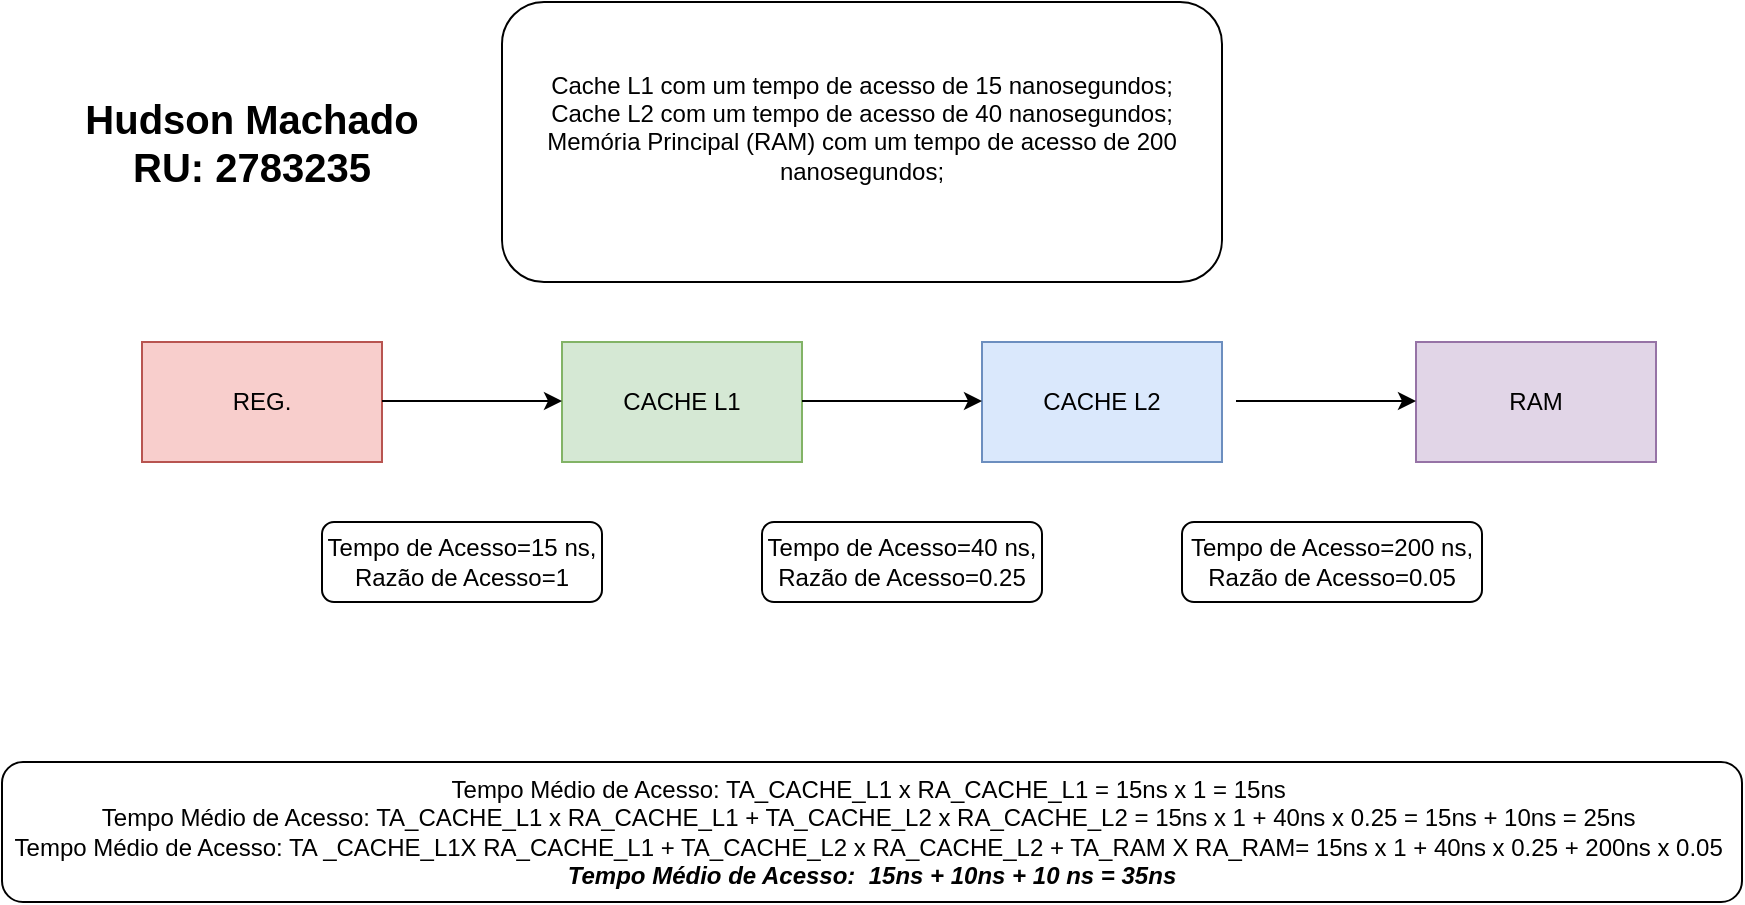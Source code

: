 <mxfile version="24.7.8">
  <diagram name="Página-1" id="x-xtmwinT8fp_WlECa-b">
    <mxGraphModel dx="1207" dy="752" grid="1" gridSize="10" guides="1" tooltips="1" connect="1" arrows="1" fold="1" page="1" pageScale="1" pageWidth="827" pageHeight="1169" math="0" shadow="0">
      <root>
        <mxCell id="0" />
        <mxCell id="1" parent="0" />
        <mxCell id="ZZNQdKXLJAglCdBGmz7A-1" value="CACHE L1" style="rounded=0;whiteSpace=wrap;html=1;fillColor=#d5e8d4;strokeColor=#82b366;" vertex="1" parent="1">
          <mxGeometry x="280" y="190" width="120" height="60" as="geometry" />
        </mxCell>
        <mxCell id="ZZNQdKXLJAglCdBGmz7A-2" value="REG." style="rounded=0;whiteSpace=wrap;html=1;fillColor=#f8cecc;strokeColor=#b85450;" vertex="1" parent="1">
          <mxGeometry x="70" y="190" width="120" height="60" as="geometry" />
        </mxCell>
        <mxCell id="ZZNQdKXLJAglCdBGmz7A-3" value="CACHE L2" style="rounded=0;whiteSpace=wrap;html=1;fillColor=#dae8fc;strokeColor=#6c8ebf;" vertex="1" parent="1">
          <mxGeometry x="490" y="190" width="120" height="60" as="geometry" />
        </mxCell>
        <mxCell id="ZZNQdKXLJAglCdBGmz7A-4" value="RAM" style="rounded=0;whiteSpace=wrap;html=1;fillColor=#e1d5e7;strokeColor=#9673a6;" vertex="1" parent="1">
          <mxGeometry x="707" y="190" width="120" height="60" as="geometry" />
        </mxCell>
        <mxCell id="ZZNQdKXLJAglCdBGmz7A-7" value="" style="endArrow=classic;html=1;rounded=0;" edge="1" parent="1">
          <mxGeometry width="50" height="50" relative="1" as="geometry">
            <mxPoint x="190" y="219.5" as="sourcePoint" />
            <mxPoint x="280" y="219.5" as="targetPoint" />
          </mxGeometry>
        </mxCell>
        <mxCell id="ZZNQdKXLJAglCdBGmz7A-8" value="" style="endArrow=classic;html=1;rounded=0;" edge="1" parent="1">
          <mxGeometry width="50" height="50" relative="1" as="geometry">
            <mxPoint x="400" y="219.5" as="sourcePoint" />
            <mxPoint x="490" y="219.5" as="targetPoint" />
          </mxGeometry>
        </mxCell>
        <mxCell id="ZZNQdKXLJAglCdBGmz7A-9" value="" style="endArrow=classic;html=1;rounded=0;" edge="1" parent="1">
          <mxGeometry width="50" height="50" relative="1" as="geometry">
            <mxPoint x="617" y="219.5" as="sourcePoint" />
            <mxPoint x="707" y="219.5" as="targetPoint" />
          </mxGeometry>
        </mxCell>
        <mxCell id="ZZNQdKXLJAglCdBGmz7A-14" value="&lt;span style=&quot;text-align: start;&quot;&gt;&lt;font style=&quot;font-size: 12px;&quot;&gt;Tempo de Acesso=200 ns, Razão de Acesso=0.05&lt;/font&gt;&lt;/span&gt;" style="rounded=1;whiteSpace=wrap;html=1;" vertex="1" parent="1">
          <mxGeometry x="590" y="280" width="150" height="40" as="geometry" />
        </mxCell>
        <mxCell id="ZZNQdKXLJAglCdBGmz7A-15" value="&lt;span style=&quot;text-align: start;&quot;&gt;&lt;font style=&quot;font-size: 12px;&quot;&gt;Tempo de Acesso=40 ns, Razão de Acesso=0.25&lt;/font&gt;&lt;/span&gt;" style="rounded=1;whiteSpace=wrap;html=1;" vertex="1" parent="1">
          <mxGeometry x="380" y="280" width="140" height="40" as="geometry" />
        </mxCell>
        <mxCell id="ZZNQdKXLJAglCdBGmz7A-16" value="&lt;span style=&quot;text-align: start;&quot;&gt;&lt;font style=&quot;font-size: 12px;&quot;&gt;Tempo de Acesso=15 ns, Razão de Acesso=1&lt;/font&gt;&lt;/span&gt;" style="rounded=1;whiteSpace=wrap;html=1;" vertex="1" parent="1">
          <mxGeometry x="160" y="280" width="140" height="40" as="geometry" />
        </mxCell>
        <mxCell id="ZZNQdKXLJAglCdBGmz7A-17" value="Cache L1 com um tempo de acesso de 15 nanosegundos;&lt;div&gt;Cache L2 com um tempo de acesso de 40 nanosegundos;&lt;br&gt;&lt;/div&gt;&lt;div&gt;Memória Principal (RAM) com um tempo de acesso de 200 nanosegundos;&lt;br&gt;&lt;/div&gt;&lt;div&gt;&lt;br&gt;&lt;/div&gt;" style="rounded=1;whiteSpace=wrap;html=1;" vertex="1" parent="1">
          <mxGeometry x="250" y="20" width="360" height="140" as="geometry" />
        </mxCell>
        <mxCell id="ZZNQdKXLJAglCdBGmz7A-19" value="Tempo Médio de Acesso: TA_CACHE_L1 x RA_CACHE_L1 = 15ns x 1 = 15ns&amp;nbsp;&lt;div&gt;Tempo Médio de Acesso: TA_CACHE_L1 x RA_CACHE_L1 + TA_CACHE_L2 x RA_CACHE_L2 = 15ns x 1 + 40ns x 0.25 = 15ns + 10ns = 25ns&amp;nbsp;&lt;/div&gt;&lt;div&gt;Tempo Médio de Acesso: TA _CACHE_L1X RA_CACHE_L1 + TA_CACHE_L2 x RA_CACHE_L2 + TA_RAM X RA_RAM= 15ns x 1 + 40ns x 0.25 + 200ns x 0.05&amp;nbsp;&lt;/div&gt;&lt;div&gt;&lt;b&gt;&lt;i&gt;Tempo Médio de Acesso: &amp;nbsp;15ns + 10ns + 10 ns = 35ns&lt;/i&gt;&lt;/b&gt;&lt;/div&gt;" style="rounded=1;whiteSpace=wrap;html=1;" vertex="1" parent="1">
          <mxGeometry y="400" width="870" height="70" as="geometry" />
        </mxCell>
        <mxCell id="ZZNQdKXLJAglCdBGmz7A-20" value="&lt;b style=&quot;font-size: 20px;&quot;&gt;&lt;font style=&quot;font-size: 20px;&quot;&gt;Hudson Machado&lt;/font&gt;&lt;/b&gt;&lt;div style=&quot;font-size: 20px;&quot;&gt;&lt;b&gt;&lt;font style=&quot;font-size: 20px;&quot;&gt;RU: 2783235&lt;/font&gt;&lt;/b&gt;&lt;/div&gt;" style="text;html=1;align=center;verticalAlign=middle;whiteSpace=wrap;rounded=0;" vertex="1" parent="1">
          <mxGeometry x="40" y="55" width="170" height="70" as="geometry" />
        </mxCell>
      </root>
    </mxGraphModel>
  </diagram>
</mxfile>
